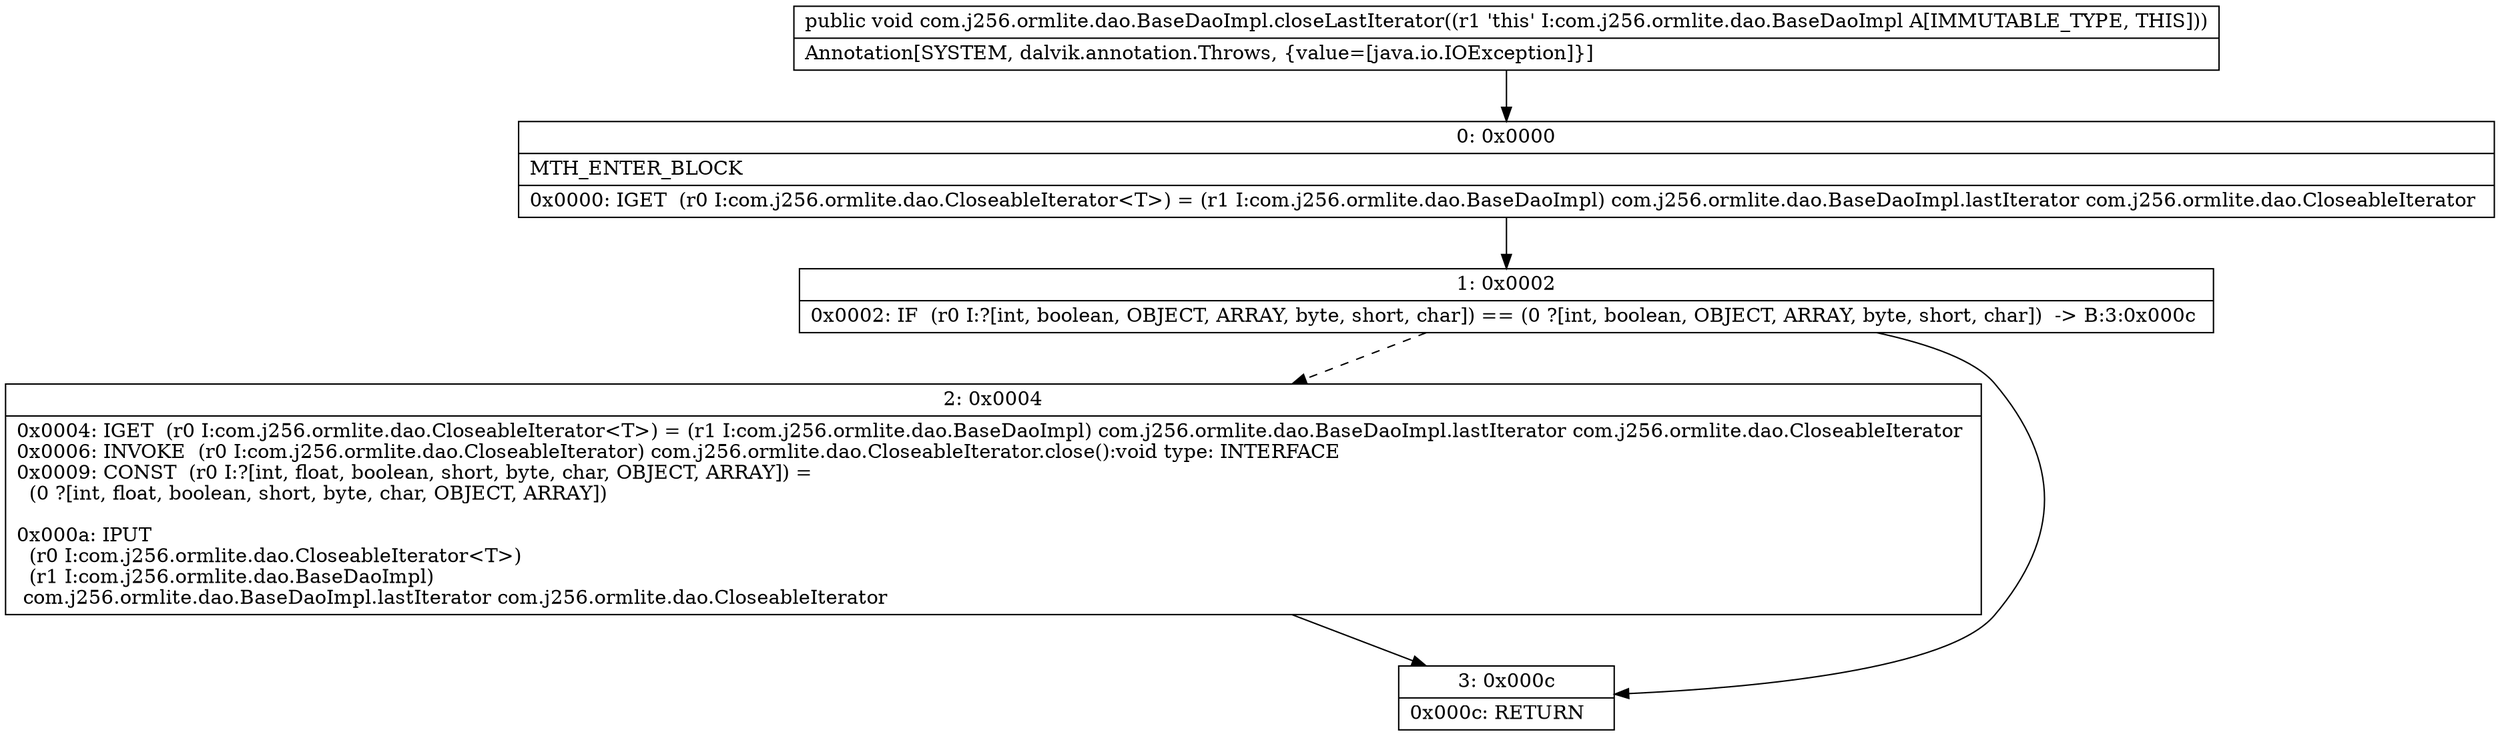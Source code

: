 digraph "CFG forcom.j256.ormlite.dao.BaseDaoImpl.closeLastIterator()V" {
Node_0 [shape=record,label="{0\:\ 0x0000|MTH_ENTER_BLOCK\l|0x0000: IGET  (r0 I:com.j256.ormlite.dao.CloseableIterator\<T\>) = (r1 I:com.j256.ormlite.dao.BaseDaoImpl) com.j256.ormlite.dao.BaseDaoImpl.lastIterator com.j256.ormlite.dao.CloseableIterator \l}"];
Node_1 [shape=record,label="{1\:\ 0x0002|0x0002: IF  (r0 I:?[int, boolean, OBJECT, ARRAY, byte, short, char]) == (0 ?[int, boolean, OBJECT, ARRAY, byte, short, char])  \-\> B:3:0x000c \l}"];
Node_2 [shape=record,label="{2\:\ 0x0004|0x0004: IGET  (r0 I:com.j256.ormlite.dao.CloseableIterator\<T\>) = (r1 I:com.j256.ormlite.dao.BaseDaoImpl) com.j256.ormlite.dao.BaseDaoImpl.lastIterator com.j256.ormlite.dao.CloseableIterator \l0x0006: INVOKE  (r0 I:com.j256.ormlite.dao.CloseableIterator) com.j256.ormlite.dao.CloseableIterator.close():void type: INTERFACE \l0x0009: CONST  (r0 I:?[int, float, boolean, short, byte, char, OBJECT, ARRAY]) = \l  (0 ?[int, float, boolean, short, byte, char, OBJECT, ARRAY])\l \l0x000a: IPUT  \l  (r0 I:com.j256.ormlite.dao.CloseableIterator\<T\>)\l  (r1 I:com.j256.ormlite.dao.BaseDaoImpl)\l com.j256.ormlite.dao.BaseDaoImpl.lastIterator com.j256.ormlite.dao.CloseableIterator \l}"];
Node_3 [shape=record,label="{3\:\ 0x000c|0x000c: RETURN   \l}"];
MethodNode[shape=record,label="{public void com.j256.ormlite.dao.BaseDaoImpl.closeLastIterator((r1 'this' I:com.j256.ormlite.dao.BaseDaoImpl A[IMMUTABLE_TYPE, THIS]))  | Annotation[SYSTEM, dalvik.annotation.Throws, \{value=[java.io.IOException]\}]\l}"];
MethodNode -> Node_0;
Node_0 -> Node_1;
Node_1 -> Node_2[style=dashed];
Node_1 -> Node_3;
Node_2 -> Node_3;
}

